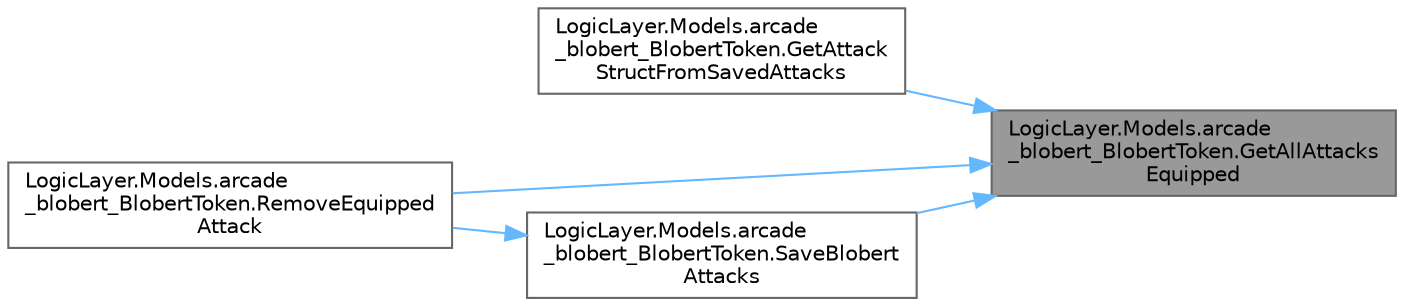 digraph "LogicLayer.Models.arcade_blobert_BlobertToken.GetAllAttacksEquipped"
{
 // LATEX_PDF_SIZE
  bgcolor="transparent";
  edge [fontname=Helvetica,fontsize=10,labelfontname=Helvetica,labelfontsize=10];
  node [fontname=Helvetica,fontsize=10,shape=box,height=0.2,width=0.4];
  rankdir="RL";
  Node1 [id="Node000001",label="LogicLayer.Models.arcade\l_blobert_BlobertToken.GetAllAttacks\lEquipped",height=0.2,width=0.4,color="gray40", fillcolor="grey60", style="filled", fontcolor="black",tooltip="Retrieves all equipped attacks associated with the Blobert."];
  Node1 -> Node2 [id="edge1_Node000001_Node000002",dir="back",color="steelblue1",style="solid",tooltip=" "];
  Node2 [id="Node000002",label="LogicLayer.Models.arcade\l_blobert_BlobertToken.GetAttack\lStructFromSavedAttacks",height=0.2,width=0.4,color="grey40", fillcolor="white", style="filled",URL="$class_logic_layer_1_1_models_1_1arcade__blobert___blobert_token.html#acd09a316fcb7dfa4ad0d09d894344b35",tooltip="Retrieves attack structure data from saved attacks."];
  Node1 -> Node3 [id="edge2_Node000001_Node000003",dir="back",color="steelblue1",style="solid",tooltip=" "];
  Node3 [id="Node000003",label="LogicLayer.Models.arcade\l_blobert_BlobertToken.RemoveEquipped\lAttack",height=0.2,width=0.4,color="grey40", fillcolor="white", style="filled",URL="$class_logic_layer_1_1_models_1_1arcade__blobert___blobert_token.html#ad3c79b8f2bfcb4892d3082e4254c99a7",tooltip="Removes the specified equipped attack from the Blobert."];
  Node1 -> Node4 [id="edge3_Node000001_Node000004",dir="back",color="steelblue1",style="solid",tooltip=" "];
  Node4 [id="Node000004",label="LogicLayer.Models.arcade\l_blobert_BlobertToken.SaveBlobert\lAttacks",height=0.2,width=0.4,color="grey40", fillcolor="white", style="filled",URL="$class_logic_layer_1_1_models_1_1arcade__blobert___blobert_token.html#a7e7b49b252bbeebebcd72966cb0be937",tooltip="Saves the specified attack to the Blobert equipped attacks."];
  Node4 -> Node3 [id="edge4_Node000004_Node000003",dir="back",color="steelblue1",style="solid",tooltip=" "];
}
